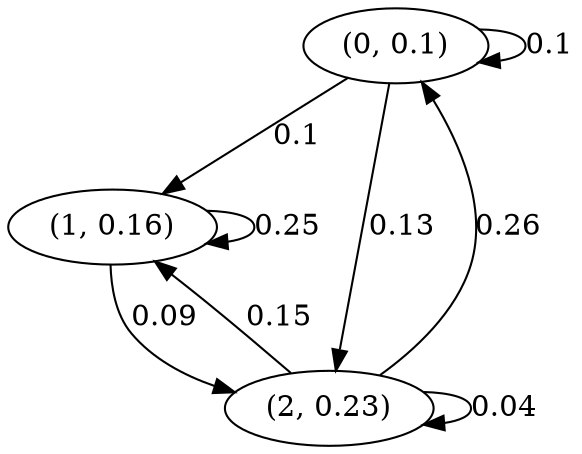 digraph {
    0 [ label = "(0, 0.1)" ]
    1 [ label = "(1, 0.16)" ]
    2 [ label = "(2, 0.23)" ]
    0 -> 0 [ label = "0.1" ]
    1 -> 1 [ label = "0.25" ]
    2 -> 2 [ label = "0.04" ]
    2 -> 0 [ label = "0.26" ]
    0 -> 1 [ label = "0.1" ]
    2 -> 1 [ label = "0.15" ]
    0 -> 2 [ label = "0.13" ]
    1 -> 2 [ label = "0.09" ]
}

